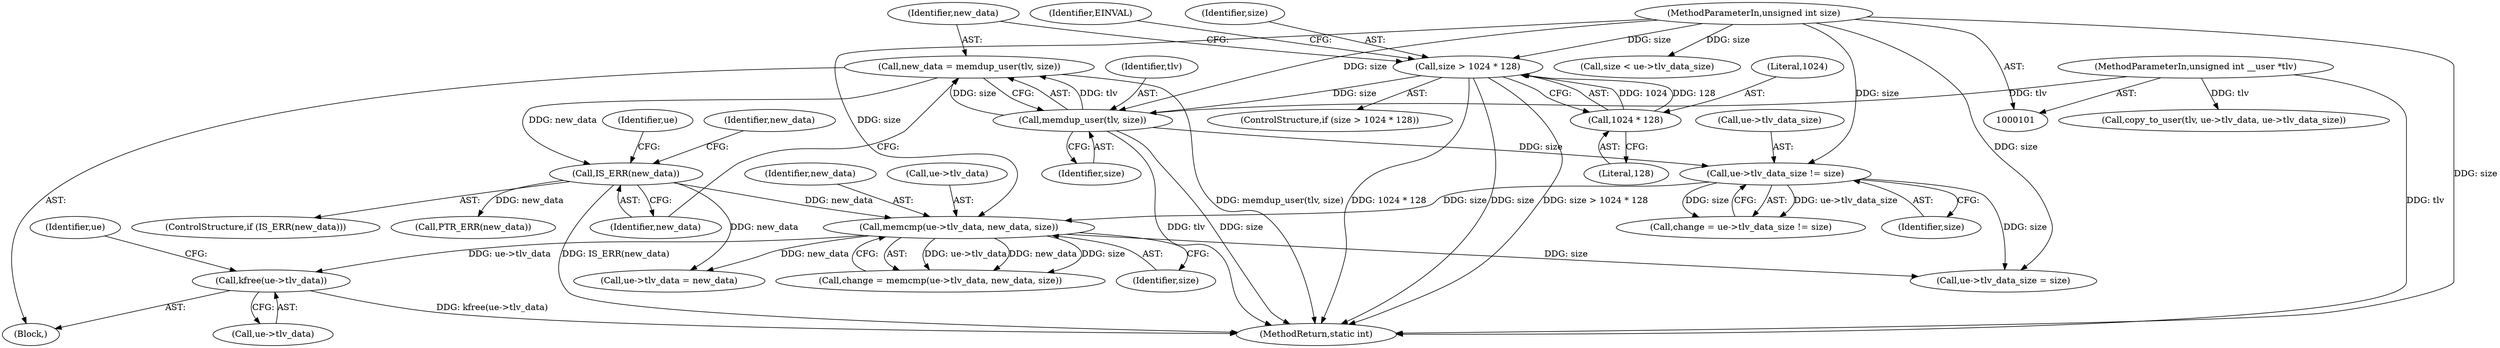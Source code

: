 digraph "0_linux_07f4d9d74a04aa7c72c5dae0ef97565f28f17b92_2@API" {
"1000168" [label="(Call,kfree(ue->tlv_data))"];
"1000162" [label="(Call,memcmp(ue->tlv_data, new_data, size))"];
"1000138" [label="(Call,IS_ERR(new_data))"];
"1000132" [label="(Call,new_data = memdup_user(tlv, size))"];
"1000134" [label="(Call,memdup_user(tlv, size))"];
"1000105" [label="(MethodParameterIn,unsigned int __user *tlv)"];
"1000124" [label="(Call,size > 1024 * 128)"];
"1000104" [label="(MethodParameterIn,unsigned int size)"];
"1000126" [label="(Call,1024 * 128)"];
"1000152" [label="(Call,ue->tlv_data_size != size)"];
"1000139" [label="(Identifier,new_data)"];
"1000166" [label="(Identifier,new_data)"];
"1000126" [label="(Call,1024 * 128)"];
"1000128" [label="(Literal,128)"];
"1000122" [label="(Block,)"];
"1000257" [label="(MethodReturn,static int)"];
"1000177" [label="(Call,ue->tlv_data_size = size)"];
"1000137" [label="(ControlStructure,if (IS_ERR(new_data)))"];
"1000167" [label="(Identifier,size)"];
"1000104" [label="(MethodParameterIn,unsigned int size)"];
"1000141" [label="(Call,PTR_ERR(new_data))"];
"1000219" [label="(Call,size < ue->tlv_data_size)"];
"1000142" [label="(Identifier,new_data)"];
"1000156" [label="(Identifier,size)"];
"1000136" [label="(Identifier,size)"];
"1000138" [label="(Call,IS_ERR(new_data))"];
"1000160" [label="(Call,change = memcmp(ue->tlv_data, new_data, size))"];
"1000169" [label="(Call,ue->tlv_data)"];
"1000147" [label="(Identifier,ue)"];
"1000135" [label="(Identifier,tlv)"];
"1000124" [label="(Call,size > 1024 * 128)"];
"1000153" [label="(Call,ue->tlv_data_size)"];
"1000133" [label="(Identifier,new_data)"];
"1000131" [label="(Identifier,EINVAL)"];
"1000125" [label="(Identifier,size)"];
"1000162" [label="(Call,memcmp(ue->tlv_data, new_data, size))"];
"1000127" [label="(Literal,1024)"];
"1000168" [label="(Call,kfree(ue->tlv_data))"];
"1000163" [label="(Call,ue->tlv_data)"];
"1000134" [label="(Call,memdup_user(tlv, size))"];
"1000174" [label="(Identifier,ue)"];
"1000152" [label="(Call,ue->tlv_data_size != size)"];
"1000132" [label="(Call,new_data = memdup_user(tlv, size))"];
"1000231" [label="(Call,copy_to_user(tlv, ue->tlv_data, ue->tlv_data_size))"];
"1000105" [label="(MethodParameterIn,unsigned int __user *tlv)"];
"1000150" [label="(Call,change = ue->tlv_data_size != size)"];
"1000172" [label="(Call,ue->tlv_data = new_data)"];
"1000123" [label="(ControlStructure,if (size > 1024 * 128))"];
"1000168" -> "1000122"  [label="AST: "];
"1000168" -> "1000169"  [label="CFG: "];
"1000169" -> "1000168"  [label="AST: "];
"1000174" -> "1000168"  [label="CFG: "];
"1000168" -> "1000257"  [label="DDG: kfree(ue->tlv_data)"];
"1000162" -> "1000168"  [label="DDG: ue->tlv_data"];
"1000162" -> "1000160"  [label="AST: "];
"1000162" -> "1000167"  [label="CFG: "];
"1000163" -> "1000162"  [label="AST: "];
"1000166" -> "1000162"  [label="AST: "];
"1000167" -> "1000162"  [label="AST: "];
"1000160" -> "1000162"  [label="CFG: "];
"1000162" -> "1000160"  [label="DDG: ue->tlv_data"];
"1000162" -> "1000160"  [label="DDG: new_data"];
"1000162" -> "1000160"  [label="DDG: size"];
"1000138" -> "1000162"  [label="DDG: new_data"];
"1000152" -> "1000162"  [label="DDG: size"];
"1000104" -> "1000162"  [label="DDG: size"];
"1000162" -> "1000172"  [label="DDG: new_data"];
"1000162" -> "1000177"  [label="DDG: size"];
"1000138" -> "1000137"  [label="AST: "];
"1000138" -> "1000139"  [label="CFG: "];
"1000139" -> "1000138"  [label="AST: "];
"1000142" -> "1000138"  [label="CFG: "];
"1000147" -> "1000138"  [label="CFG: "];
"1000138" -> "1000257"  [label="DDG: IS_ERR(new_data)"];
"1000132" -> "1000138"  [label="DDG: new_data"];
"1000138" -> "1000141"  [label="DDG: new_data"];
"1000138" -> "1000172"  [label="DDG: new_data"];
"1000132" -> "1000122"  [label="AST: "];
"1000132" -> "1000134"  [label="CFG: "];
"1000133" -> "1000132"  [label="AST: "];
"1000134" -> "1000132"  [label="AST: "];
"1000139" -> "1000132"  [label="CFG: "];
"1000132" -> "1000257"  [label="DDG: memdup_user(tlv, size)"];
"1000134" -> "1000132"  [label="DDG: tlv"];
"1000134" -> "1000132"  [label="DDG: size"];
"1000134" -> "1000136"  [label="CFG: "];
"1000135" -> "1000134"  [label="AST: "];
"1000136" -> "1000134"  [label="AST: "];
"1000134" -> "1000257"  [label="DDG: tlv"];
"1000134" -> "1000257"  [label="DDG: size"];
"1000105" -> "1000134"  [label="DDG: tlv"];
"1000124" -> "1000134"  [label="DDG: size"];
"1000104" -> "1000134"  [label="DDG: size"];
"1000134" -> "1000152"  [label="DDG: size"];
"1000105" -> "1000101"  [label="AST: "];
"1000105" -> "1000257"  [label="DDG: tlv"];
"1000105" -> "1000231"  [label="DDG: tlv"];
"1000124" -> "1000123"  [label="AST: "];
"1000124" -> "1000126"  [label="CFG: "];
"1000125" -> "1000124"  [label="AST: "];
"1000126" -> "1000124"  [label="AST: "];
"1000131" -> "1000124"  [label="CFG: "];
"1000133" -> "1000124"  [label="CFG: "];
"1000124" -> "1000257"  [label="DDG: 1024 * 128"];
"1000124" -> "1000257"  [label="DDG: size"];
"1000124" -> "1000257"  [label="DDG: size > 1024 * 128"];
"1000104" -> "1000124"  [label="DDG: size"];
"1000126" -> "1000124"  [label="DDG: 1024"];
"1000126" -> "1000124"  [label="DDG: 128"];
"1000104" -> "1000101"  [label="AST: "];
"1000104" -> "1000257"  [label="DDG: size"];
"1000104" -> "1000152"  [label="DDG: size"];
"1000104" -> "1000177"  [label="DDG: size"];
"1000104" -> "1000219"  [label="DDG: size"];
"1000126" -> "1000128"  [label="CFG: "];
"1000127" -> "1000126"  [label="AST: "];
"1000128" -> "1000126"  [label="AST: "];
"1000152" -> "1000150"  [label="AST: "];
"1000152" -> "1000156"  [label="CFG: "];
"1000153" -> "1000152"  [label="AST: "];
"1000156" -> "1000152"  [label="AST: "];
"1000150" -> "1000152"  [label="CFG: "];
"1000152" -> "1000150"  [label="DDG: ue->tlv_data_size"];
"1000152" -> "1000150"  [label="DDG: size"];
"1000152" -> "1000177"  [label="DDG: size"];
}
